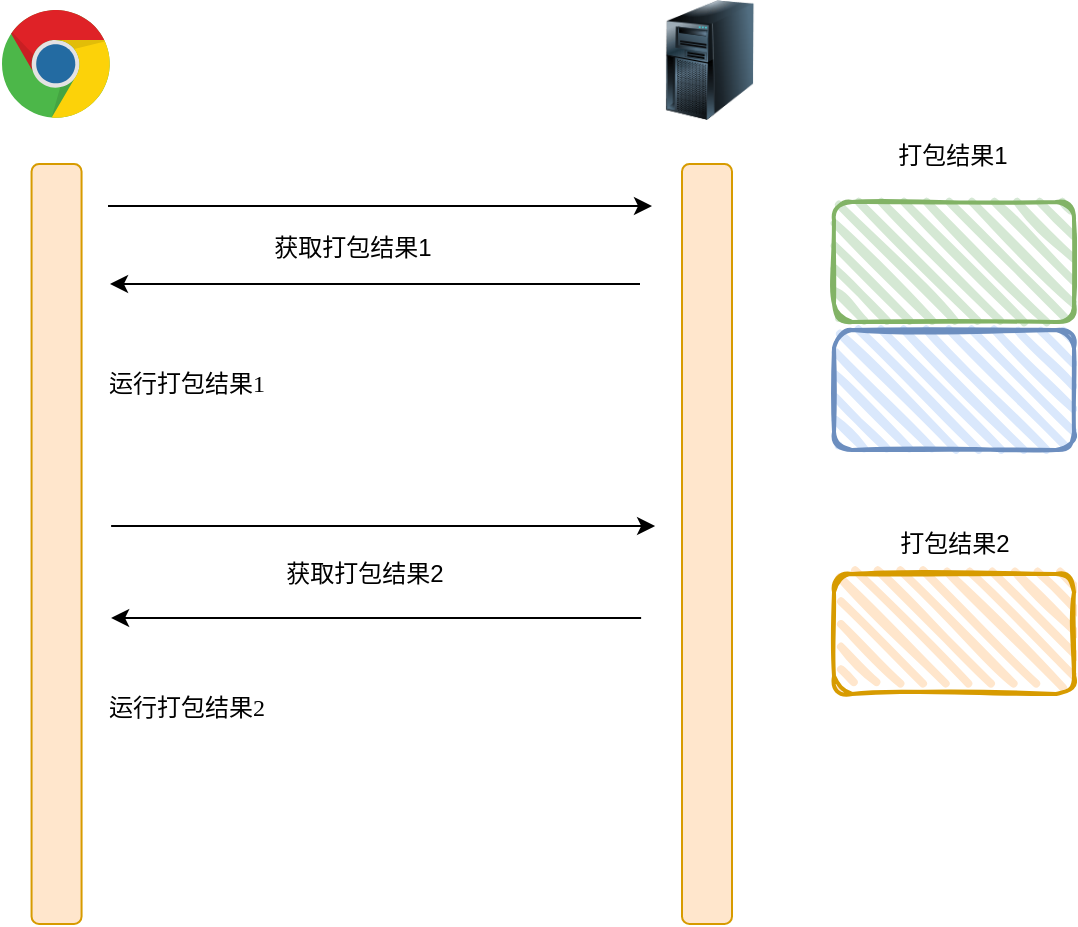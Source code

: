 <mxfile>
    <diagram id="G5EUqyLvnRxqAqPChuoF" name="第 1 页">
        <mxGraphModel dx="722" dy="630" grid="0" gridSize="10" guides="1" tooltips="1" connect="1" arrows="1" fold="1" page="1" pageScale="1" pageWidth="800" pageHeight="700" math="0" shadow="0">
            <root>
                <mxCell id="0"/>
                <mxCell id="1" parent="0"/>
                <mxCell id="28" value="" style="rounded=1;whiteSpace=wrap;html=1;strokeWidth=2;fillWeight=4;hachureGap=8;hachureAngle=45;fillColor=#d5e8d4;sketch=1;strokeColor=#82b366;" parent="1" vertex="1">
                    <mxGeometry x="521" y="160" width="120" height="60" as="geometry"/>
                </mxCell>
                <mxCell id="29" value="" style="rounded=1;whiteSpace=wrap;html=1;strokeWidth=2;fillWeight=4;hachureGap=8;hachureAngle=45;fillColor=#dae8fc;sketch=1;strokeColor=#6c8ebf;" parent="1" vertex="1">
                    <mxGeometry x="521" y="224" width="120" height="60" as="geometry"/>
                </mxCell>
                <mxCell id="30" value="" style="rounded=1;whiteSpace=wrap;html=1;strokeWidth=2;fillWeight=4;hachureGap=8;hachureAngle=45;fillColor=#ffe6cc;sketch=1;strokeColor=#d79b00;" parent="1" vertex="1">
                    <mxGeometry x="521" y="346" width="120" height="60" as="geometry"/>
                </mxCell>
                <mxCell id="31" value="打包结果1" style="text;html=1;align=center;verticalAlign=middle;resizable=0;points=[];autosize=1;" parent="1" vertex="1">
                    <mxGeometry x="547" y="128" width="65" height="18" as="geometry"/>
                </mxCell>
                <mxCell id="32" value="打包结果2" style="text;html=1;align=center;verticalAlign=middle;resizable=0;points=[];autosize=1;" parent="1" vertex="1">
                    <mxGeometry x="548.5" y="322" width="65" height="18" as="geometry"/>
                </mxCell>
                <mxCell id="34" value="" style="image;html=1;image=img/lib/clip_art/computers/Server_Tower_128x128.png;flipH=1;fontSize=16;" vertex="1" parent="1">
                    <mxGeometry x="429" y="59" width="60" height="60" as="geometry"/>
                </mxCell>
                <mxCell id="37" value="" style="dashed=0;outlineConnect=0;html=1;align=center;labelPosition=center;verticalLabelPosition=bottom;verticalAlign=top;shape=mxgraph.weblogos.chrome" vertex="1" parent="1">
                    <mxGeometry x="105" y="64" width="54.56" height="55" as="geometry"/>
                </mxCell>
                <mxCell id="39" value="" style="rounded=1;whiteSpace=wrap;html=1;fillColor=#ffe6cc;strokeColor=#d79b00;" vertex="1" parent="1">
                    <mxGeometry x="119.78" y="141" width="25" height="380" as="geometry"/>
                </mxCell>
                <mxCell id="40" value="" style="rounded=1;whiteSpace=wrap;html=1;fillColor=#ffe6cc;strokeColor=#d79b00;" vertex="1" parent="1">
                    <mxGeometry x="445" y="141" width="25" height="380" as="geometry"/>
                </mxCell>
                <mxCell id="42" value="" style="endArrow=classic;html=1;" edge="1" parent="1">
                    <mxGeometry width="50" height="50" relative="1" as="geometry">
                        <mxPoint x="158" y="162" as="sourcePoint"/>
                        <mxPoint x="430" y="162" as="targetPoint"/>
                    </mxGeometry>
                </mxCell>
                <mxCell id="43" value="" style="endArrow=classic;html=1;" edge="1" parent="1">
                    <mxGeometry width="50" height="50" relative="1" as="geometry">
                        <mxPoint x="424" y="201" as="sourcePoint"/>
                        <mxPoint x="159" y="201" as="targetPoint"/>
                    </mxGeometry>
                </mxCell>
                <mxCell id="44" value="获取打包结果1" style="text;html=1;align=center;verticalAlign=middle;resizable=0;points=[];autosize=1;" vertex="1" parent="1">
                    <mxGeometry x="235" y="174" width="89" height="18" as="geometry"/>
                </mxCell>
                <mxCell id="45" value="运行打包结果1" style="text;html=1;align=center;verticalAlign=middle;resizable=0;points=[];autosize=1;fontFamily=Roboto Mono;" vertex="1" parent="1">
                    <mxGeometry x="152" y="242" width="89" height="18" as="geometry"/>
                </mxCell>
                <mxCell id="46" value="" style="endArrow=classic;html=1;" edge="1" parent="1">
                    <mxGeometry width="50" height="50" relative="1" as="geometry">
                        <mxPoint x="159.56" y="322" as="sourcePoint"/>
                        <mxPoint x="431.56" y="322" as="targetPoint"/>
                    </mxGeometry>
                </mxCell>
                <mxCell id="47" value="" style="endArrow=classic;html=1;" edge="1" parent="1">
                    <mxGeometry width="50" height="50" relative="1" as="geometry">
                        <mxPoint x="424.56" y="368" as="sourcePoint"/>
                        <mxPoint x="159.56" y="368" as="targetPoint"/>
                    </mxGeometry>
                </mxCell>
                <mxCell id="48" value="获取打包结果2" style="text;html=1;align=center;verticalAlign=middle;resizable=0;points=[];autosize=1;" vertex="1" parent="1">
                    <mxGeometry x="241" y="337" width="89" height="18" as="geometry"/>
                </mxCell>
                <mxCell id="49" value="运行打包结果2" style="text;html=1;align=center;verticalAlign=middle;resizable=0;points=[];autosize=1;fontFamily=Roboto Mono;" vertex="1" parent="1">
                    <mxGeometry x="152" y="404" width="89" height="18" as="geometry"/>
                </mxCell>
            </root>
        </mxGraphModel>
    </diagram>
</mxfile>
